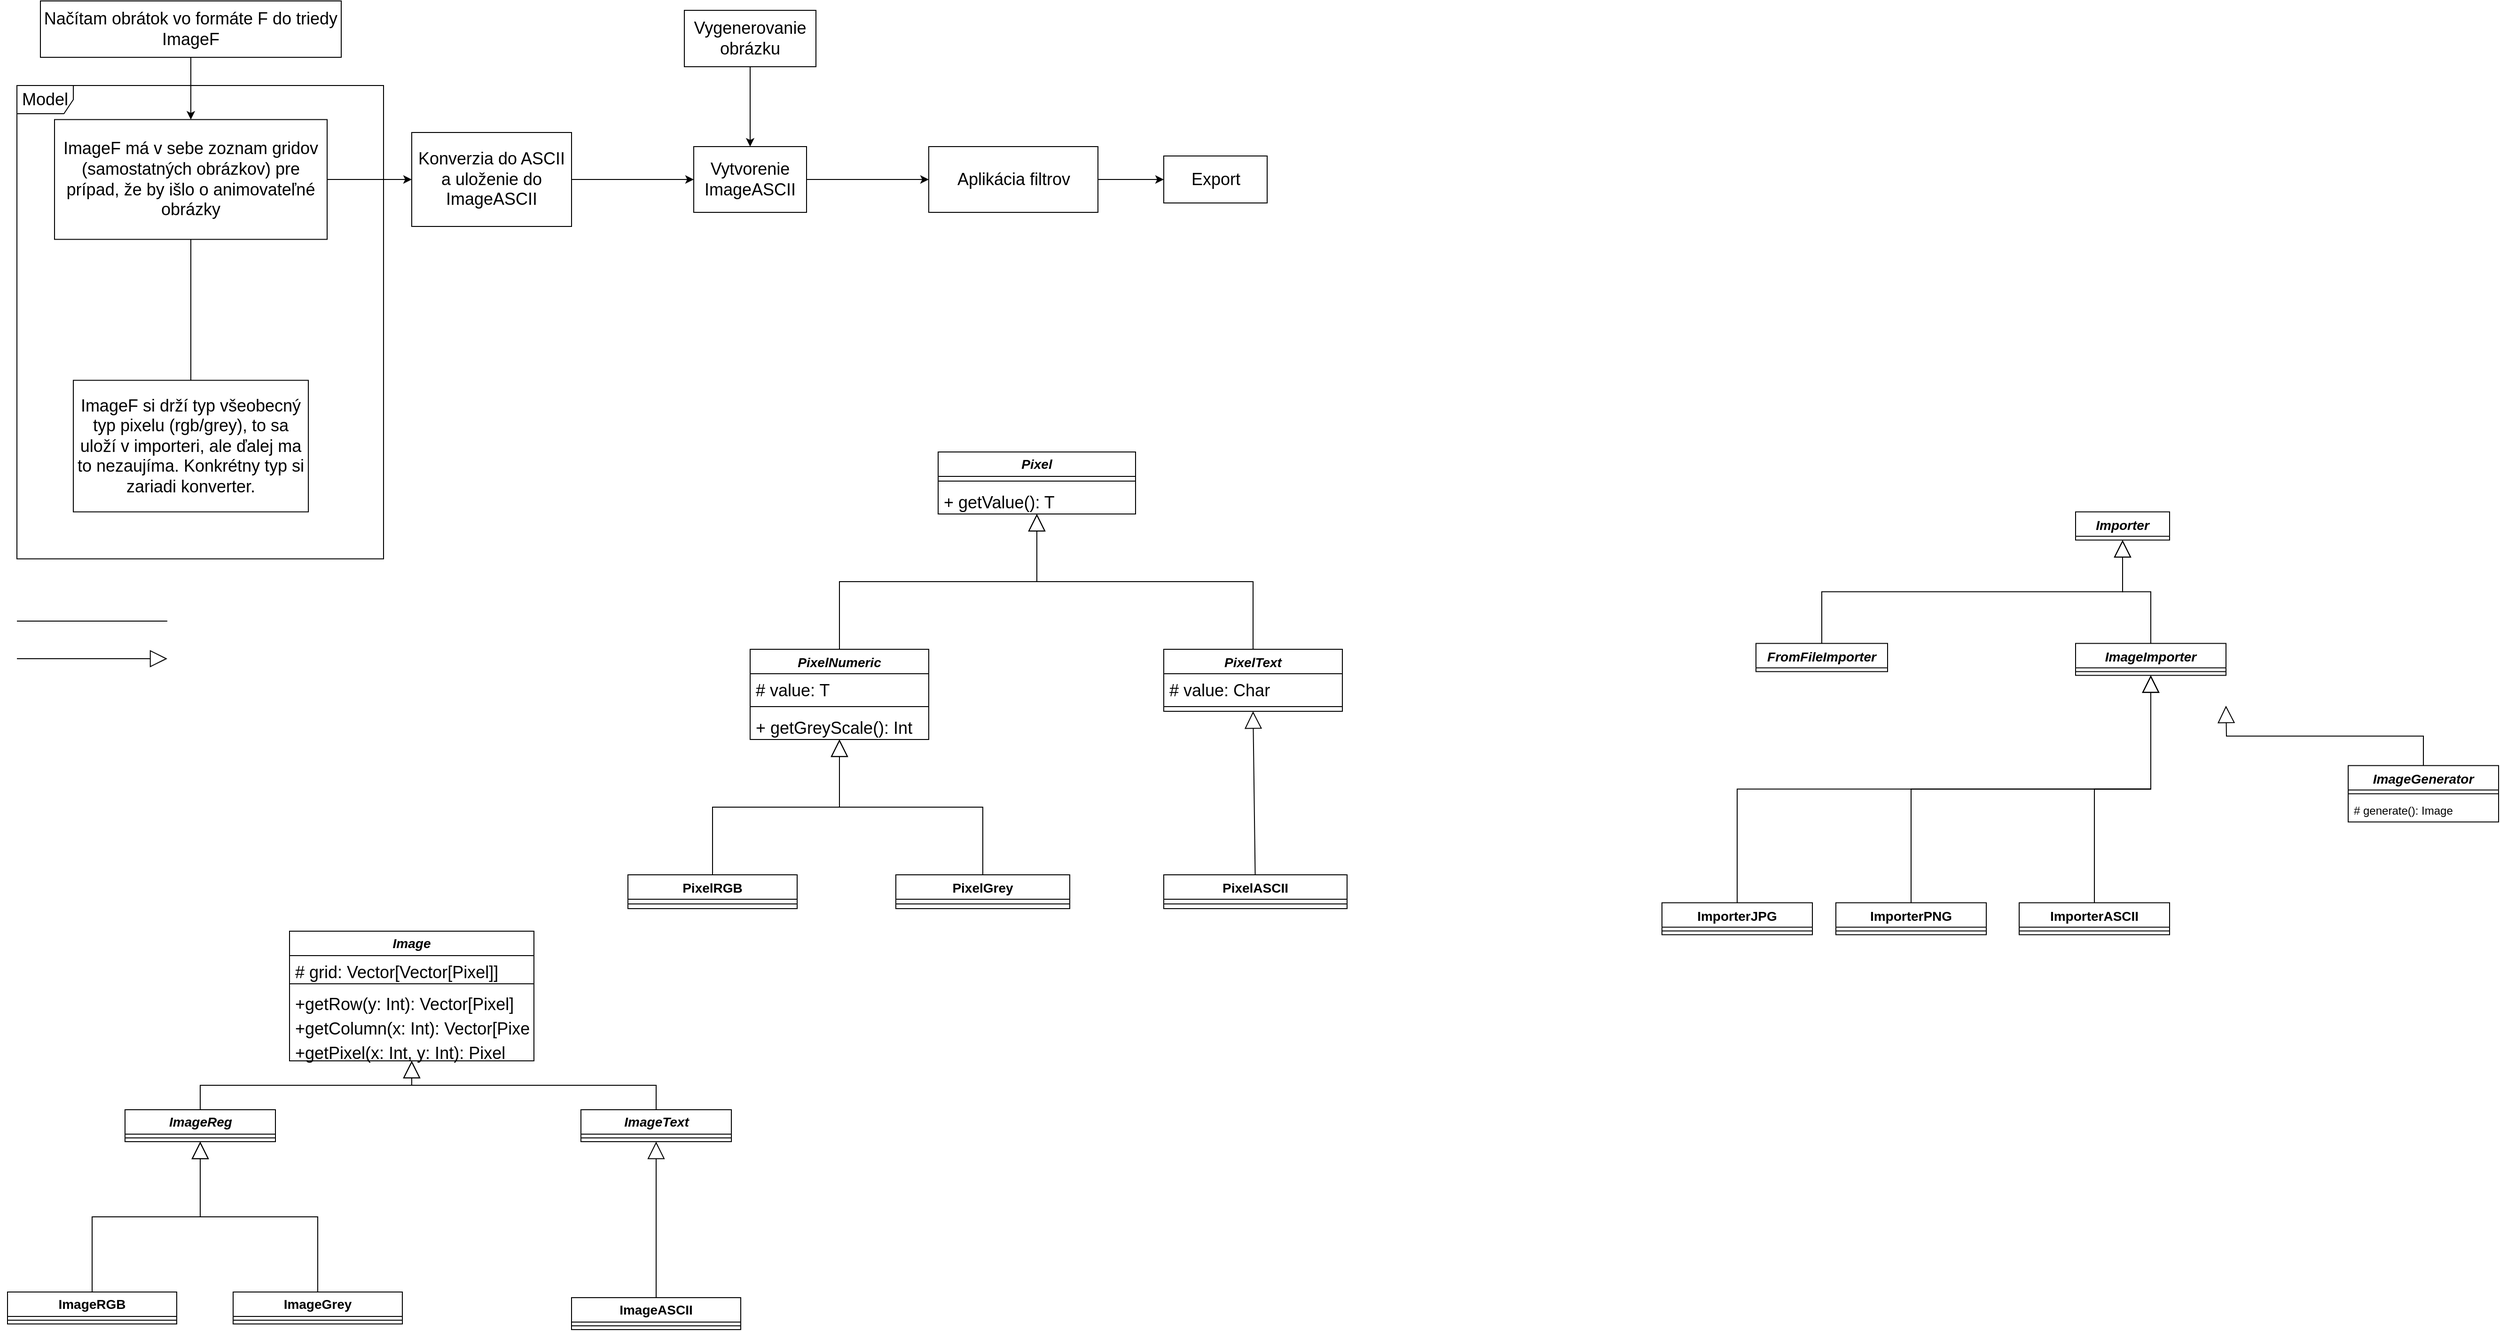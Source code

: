 <mxfile version="20.6.0" type="device"><diagram id="C5RBs43oDa-KdzZeNtuy" name="Page-1"><mxGraphModel dx="4900" dy="944" grid="1" gridSize="10" guides="1" tooltips="1" connect="1" arrows="1" fold="1" page="1" pageScale="1" pageWidth="3300" pageHeight="4681" math="0" shadow="0"><root><mxCell id="WIyWlLk6GJQsqaUBKTNV-0"/><mxCell id="WIyWlLk6GJQsqaUBKTNV-1" parent="WIyWlLk6GJQsqaUBKTNV-0"/><mxCell id="44aYyRxNYtKPqKF8so0v-79" style="edgeStyle=none;rounded=0;orthogonalLoop=1;jettySize=auto;html=1;exitX=0.5;exitY=1;exitDx=0;exitDy=0;strokeColor=default;strokeWidth=1;fontSize=18;endSize=6;" parent="WIyWlLk6GJQsqaUBKTNV-1" source="44aYyRxNYtKPqKF8so0v-68" target="44aYyRxNYtKPqKF8so0v-69" edge="1"><mxGeometry relative="1" as="geometry"/></mxCell><mxCell id="44aYyRxNYtKPqKF8so0v-68" value="Načítam obrátok vo formáte F do triedy ImageF" style="html=1;fontSize=18;whiteSpace=wrap;" parent="WIyWlLk6GJQsqaUBKTNV-1" vertex="1"><mxGeometry x="35" y="20" width="320" height="60" as="geometry"/></mxCell><mxCell id="44aYyRxNYtKPqKF8so0v-78" style="edgeStyle=none;rounded=0;orthogonalLoop=1;jettySize=auto;html=1;exitX=1;exitY=0.5;exitDx=0;exitDy=0;strokeColor=default;strokeWidth=1;fontSize=18;endSize=6;" parent="WIyWlLk6GJQsqaUBKTNV-1" source="44aYyRxNYtKPqKF8so0v-69" target="44aYyRxNYtKPqKF8so0v-77" edge="1"><mxGeometry relative="1" as="geometry"/></mxCell><mxCell id="44aYyRxNYtKPqKF8so0v-69" value="ImageF má v sebe zoznam gridov (samostatných obrázkov) pre prípad, že by išlo o animovateľné obrázky" style="html=1;fontSize=18;whiteSpace=wrap;" parent="WIyWlLk6GJQsqaUBKTNV-1" vertex="1"><mxGeometry x="50" y="146.25" width="290" height="127.5" as="geometry"/></mxCell><mxCell id="44aYyRxNYtKPqKF8so0v-70" value="ImageF si drží typ všeobecný typ pixelu (rgb/grey), to sa uloží v importeri, ale ďalej ma to nezaujíma. Konkrétny typ si zariadi konverter." style="html=1;fontSize=18;whiteSpace=wrap;" parent="WIyWlLk6GJQsqaUBKTNV-1" vertex="1"><mxGeometry x="70" y="423.75" width="250" height="140" as="geometry"/></mxCell><mxCell id="44aYyRxNYtKPqKF8so0v-73" value="" style="endArrow=none;html=1;rounded=0;strokeColor=default;strokeWidth=1;fontSize=18;endSize=6;" parent="WIyWlLk6GJQsqaUBKTNV-1" source="44aYyRxNYtKPqKF8so0v-70" target="44aYyRxNYtKPqKF8so0v-69" edge="1"><mxGeometry relative="1" as="geometry"><mxPoint x="-105" y="403.75" as="sourcePoint"/><mxPoint x="55" y="403.75" as="targetPoint"/></mxGeometry></mxCell><mxCell id="44aYyRxNYtKPqKF8so0v-149" style="edgeStyle=none;rounded=0;orthogonalLoop=1;jettySize=auto;html=1;strokeColor=default;strokeWidth=1;fontSize=18;endSize=6;" parent="WIyWlLk6GJQsqaUBKTNV-1" source="44aYyRxNYtKPqKF8so0v-77" target="44aYyRxNYtKPqKF8so0v-148" edge="1"><mxGeometry relative="1" as="geometry"/></mxCell><mxCell id="44aYyRxNYtKPqKF8so0v-77" value="Konverzia do ASCII a uloženie do ImageASCII" style="html=1;fontSize=18;whiteSpace=wrap;" parent="WIyWlLk6GJQsqaUBKTNV-1" vertex="1"><mxGeometry x="430" y="160" width="170" height="100" as="geometry"/></mxCell><mxCell id="44aYyRxNYtKPqKF8so0v-83" style="edgeStyle=none;rounded=0;orthogonalLoop=1;jettySize=auto;html=1;strokeColor=default;strokeWidth=1;fontSize=18;endSize=6;" parent="WIyWlLk6GJQsqaUBKTNV-1" source="44aYyRxNYtKPqKF8so0v-80" target="44aYyRxNYtKPqKF8so0v-82" edge="1"><mxGeometry relative="1" as="geometry"/></mxCell><mxCell id="44aYyRxNYtKPqKF8so0v-80" value="Aplikácia filtrov" style="html=1;fontSize=18;" parent="WIyWlLk6GJQsqaUBKTNV-1" vertex="1"><mxGeometry x="980" y="175" width="180" height="70" as="geometry"/></mxCell><mxCell id="44aYyRxNYtKPqKF8so0v-82" value="Export" style="html=1;fontSize=18;" parent="WIyWlLk6GJQsqaUBKTNV-1" vertex="1"><mxGeometry x="1230" y="185" width="110" height="50" as="geometry"/></mxCell><mxCell id="44aYyRxNYtKPqKF8so0v-84" value="Model" style="shape=umlFrame;whiteSpace=wrap;html=1;fontSize=18;direction=east;" parent="WIyWlLk6GJQsqaUBKTNV-1" vertex="1"><mxGeometry x="10" y="110" width="390" height="503.75" as="geometry"/></mxCell><mxCell id="44aYyRxNYtKPqKF8so0v-94" value="Pixel" style="swimlane;fontStyle=3;align=center;verticalAlign=middle;childLayout=stackLayout;horizontal=1;startSize=26;horizontalStack=0;resizeParent=1;resizeParentMax=0;resizeLast=0;collapsible=1;marginBottom=0;fontSize=14;labelBorderColor=none;whiteSpace=wrap;flipH=0;flipV=0;" parent="WIyWlLk6GJQsqaUBKTNV-1" vertex="1"><mxGeometry x="990" y="500" width="210" height="66" as="geometry"><mxRectangle x="260" y="1240" width="80" height="40" as="alternateBounds"/></mxGeometry></mxCell><mxCell id="44aYyRxNYtKPqKF8so0v-96" value="" style="line;strokeWidth=1;fillColor=none;align=left;verticalAlign=middle;spacingTop=-1;spacingLeft=3;spacingRight=3;rotatable=0;labelPosition=right;points=[];portConstraint=eastwest;strokeColor=inherit;fontSize=18;" parent="44aYyRxNYtKPqKF8so0v-94" vertex="1"><mxGeometry y="26" width="210" height="10" as="geometry"/></mxCell><mxCell id="44aYyRxNYtKPqKF8so0v-97" value="+ getValue(): T" style="text;strokeColor=none;fillColor=none;align=left;verticalAlign=top;spacingLeft=4;spacingRight=4;overflow=hidden;rotatable=0;points=[[0,0.5],[1,0.5]];portConstraint=eastwest;fontSize=18;" parent="44aYyRxNYtKPqKF8so0v-94" vertex="1"><mxGeometry y="36" width="210" height="30" as="geometry"/></mxCell><mxCell id="44aYyRxNYtKPqKF8so0v-98" value="PixelGrey" style="swimlane;fontStyle=1;align=center;verticalAlign=middle;childLayout=stackLayout;horizontal=1;startSize=26;horizontalStack=0;resizeParent=1;resizeParentMax=0;resizeLast=0;collapsible=1;marginBottom=0;fontSize=14;flipH=1;flipV=0;" parent="WIyWlLk6GJQsqaUBKTNV-1" vertex="1"><mxGeometry x="945" y="950" width="185" height="36" as="geometry"><mxRectangle x="205" y="1580" width="120" height="40" as="alternateBounds"/></mxGeometry></mxCell><mxCell id="44aYyRxNYtKPqKF8so0v-100" value="" style="line;strokeWidth=1;fillColor=none;align=left;verticalAlign=middle;spacingTop=-1;spacingLeft=3;spacingRight=3;rotatable=0;labelPosition=right;points=[];portConstraint=eastwest;strokeColor=inherit;fontSize=18;" parent="44aYyRxNYtKPqKF8so0v-98" vertex="1"><mxGeometry y="26" width="185" height="10" as="geometry"/></mxCell><mxCell id="44aYyRxNYtKPqKF8so0v-102" value="PixelRGB" style="swimlane;fontStyle=1;align=center;verticalAlign=middle;childLayout=stackLayout;horizontal=1;startSize=26;horizontalStack=0;resizeParent=1;resizeParentMax=0;resizeLast=0;collapsible=1;marginBottom=0;fontSize=14;flipH=0;flipV=0;" parent="WIyWlLk6GJQsqaUBKTNV-1" vertex="1"><mxGeometry x="660" y="950" width="180" height="36" as="geometry"><mxRectangle y="1580" width="120" height="40" as="alternateBounds"/></mxGeometry></mxCell><mxCell id="44aYyRxNYtKPqKF8so0v-104" value="" style="line;strokeWidth=1;fillColor=none;align=left;verticalAlign=middle;spacingTop=-1;spacingLeft=3;spacingRight=3;rotatable=0;labelPosition=right;points=[];portConstraint=eastwest;strokeColor=inherit;fontSize=18;" parent="44aYyRxNYtKPqKF8so0v-102" vertex="1"><mxGeometry y="26" width="180" height="10" as="geometry"/></mxCell><mxCell id="44aYyRxNYtKPqKF8so0v-106" value="PixelASCII" style="swimlane;fontStyle=1;align=center;verticalAlign=middle;childLayout=stackLayout;horizontal=1;startSize=26;horizontalStack=0;resizeParent=1;resizeParentMax=0;resizeLast=0;collapsible=1;marginBottom=0;fontSize=14;flipH=0;flipV=0;" parent="WIyWlLk6GJQsqaUBKTNV-1" vertex="1"><mxGeometry x="1230" y="950" width="195" height="36" as="geometry"><mxRectangle x="345" y="1590" width="130" height="40" as="alternateBounds"/></mxGeometry></mxCell><mxCell id="44aYyRxNYtKPqKF8so0v-108" value="" style="line;strokeWidth=1;fillColor=none;align=left;verticalAlign=middle;spacingTop=-1;spacingLeft=3;spacingRight=3;rotatable=0;labelPosition=right;points=[];portConstraint=eastwest;strokeColor=inherit;fontSize=18;" parent="44aYyRxNYtKPqKF8so0v-106" vertex="1"><mxGeometry y="26" width="195" height="10" as="geometry"/></mxCell><mxCell id="44aYyRxNYtKPqKF8so0v-110" value="PixelNumeric" style="swimlane;fontStyle=3;align=center;verticalAlign=middle;childLayout=stackLayout;horizontal=1;startSize=26;horizontalStack=0;resizeParent=1;resizeParentMax=0;resizeLast=0;collapsible=1;marginBottom=0;fontSize=14;flipH=0;flipV=0;" parent="WIyWlLk6GJQsqaUBKTNV-1" vertex="1"><mxGeometry x="790" y="710" width="190" height="96" as="geometry"><mxRectangle x="90" y="1440" width="140" height="40" as="alternateBounds"/></mxGeometry></mxCell><mxCell id="44aYyRxNYtKPqKF8so0v-111" value="# value: T" style="text;strokeColor=none;fillColor=none;align=left;verticalAlign=top;spacingLeft=4;spacingRight=4;overflow=hidden;rotatable=0;points=[[0,0.5],[1,0.5]];portConstraint=eastwest;fontSize=18;" parent="44aYyRxNYtKPqKF8so0v-110" vertex="1"><mxGeometry y="26" width="190" height="30" as="geometry"/></mxCell><mxCell id="44aYyRxNYtKPqKF8so0v-112" value="" style="line;strokeWidth=1;fillColor=none;align=left;verticalAlign=middle;spacingTop=-1;spacingLeft=3;spacingRight=3;rotatable=0;labelPosition=right;points=[];portConstraint=eastwest;strokeColor=inherit;fontSize=18;" parent="44aYyRxNYtKPqKF8so0v-110" vertex="1"><mxGeometry y="56" width="190" height="10" as="geometry"/></mxCell><mxCell id="44aYyRxNYtKPqKF8so0v-113" value="+ getGreyScale(): Int" style="text;strokeColor=none;fillColor=none;align=left;verticalAlign=top;spacingLeft=4;spacingRight=4;overflow=hidden;rotatable=0;points=[[0,0.5],[1,0.5]];portConstraint=eastwest;fontSize=18;" parent="44aYyRxNYtKPqKF8so0v-110" vertex="1"><mxGeometry y="66" width="190" height="30" as="geometry"/></mxCell><mxCell id="44aYyRxNYtKPqKF8so0v-114" value="" style="endArrow=block;endSize=16;endFill=0;html=1;rounded=0;strokeColor=default;strokeWidth=1;fontSize=14;entryX=0.5;entryY=1;entryDx=0;entryDy=0;exitX=0.5;exitY=0;exitDx=0;exitDy=0;edgeStyle=orthogonalEdgeStyle;verticalAlign=middle;horizontal=1;fontStyle=0" parent="WIyWlLk6GJQsqaUBKTNV-1" source="44aYyRxNYtKPqKF8so0v-110" target="44aYyRxNYtKPqKF8so0v-94" edge="1"><mxGeometry width="160" relative="1" as="geometry"><mxPoint x="1425" y="750" as="sourcePoint"/><mxPoint x="1585" y="750" as="targetPoint"/></mxGeometry></mxCell><mxCell id="44aYyRxNYtKPqKF8so0v-115" value="" style="endArrow=block;endSize=16;endFill=0;html=1;rounded=0;strokeColor=default;strokeWidth=1;fontSize=14;exitX=0.5;exitY=0;exitDx=0;exitDy=0;entryX=0.5;entryY=1;entryDx=0;entryDy=0;edgeStyle=orthogonalEdgeStyle;verticalAlign=middle;horizontal=1;fontStyle=0" parent="WIyWlLk6GJQsqaUBKTNV-1" source="44aYyRxNYtKPqKF8so0v-102" target="44aYyRxNYtKPqKF8so0v-110" edge="1"><mxGeometry width="160" relative="1" as="geometry"><mxPoint x="1375.474" y="739.25" as="sourcePoint"/><mxPoint x="1454.526" y="814" as="targetPoint"/></mxGeometry></mxCell><mxCell id="44aYyRxNYtKPqKF8so0v-116" value="" style="endArrow=block;endSize=16;endFill=0;html=1;rounded=0;strokeColor=default;strokeWidth=1;fontSize=14;exitX=0.5;exitY=0;exitDx=0;exitDy=0;entryX=0.5;entryY=1;entryDx=0;entryDy=0;edgeStyle=orthogonalEdgeStyle;verticalAlign=middle;horizontal=1;fontStyle=0" parent="WIyWlLk6GJQsqaUBKTNV-1" source="44aYyRxNYtKPqKF8so0v-98" target="44aYyRxNYtKPqKF8so0v-110" edge="1"><mxGeometry width="160" relative="1" as="geometry"><mxPoint x="1385.474" y="729.25" as="sourcePoint"/><mxPoint x="1290" y="660" as="targetPoint"/></mxGeometry></mxCell><mxCell id="44aYyRxNYtKPqKF8so0v-117" value="" style="endArrow=block;endSize=16;endFill=0;html=1;rounded=0;strokeColor=default;strokeWidth=1;fontSize=14;entryX=0.5;entryY=1;entryDx=0;entryDy=0;verticalAlign=middle;horizontal=1;fontStyle=0" parent="WIyWlLk6GJQsqaUBKTNV-1" source="44aYyRxNYtKPqKF8so0v-106" target="44aYyRxNYtKPqKF8so0v-118" edge="1"><mxGeometry width="160" relative="1" as="geometry"><mxPoint x="1320.474" y="760.679" as="sourcePoint"/><mxPoint x="1399.526" y="835.429" as="targetPoint"/></mxGeometry></mxCell><mxCell id="44aYyRxNYtKPqKF8so0v-118" value="PixelText" style="swimlane;fontStyle=3;align=center;verticalAlign=middle;childLayout=stackLayout;horizontal=1;startSize=26;horizontalStack=0;resizeParent=1;resizeParentMax=0;resizeLast=0;collapsible=1;marginBottom=0;labelBorderColor=none;fontSize=14;html=0;flipH=0;flipV=0;" parent="WIyWlLk6GJQsqaUBKTNV-1" vertex="1"><mxGeometry x="1230" y="710" width="190" height="66" as="geometry"><mxRectangle x="340" y="1440" width="140" height="40" as="alternateBounds"/></mxGeometry></mxCell><mxCell id="44aYyRxNYtKPqKF8so0v-119" value="# value: Char" style="text;strokeColor=none;fillColor=none;align=left;verticalAlign=top;spacingLeft=4;spacingRight=4;overflow=hidden;rotatable=0;points=[[0,0.5],[1,0.5]];portConstraint=eastwest;labelBorderColor=none;fontSize=18;html=0;" parent="44aYyRxNYtKPqKF8so0v-118" vertex="1"><mxGeometry y="26" width="190" height="30" as="geometry"/></mxCell><mxCell id="44aYyRxNYtKPqKF8so0v-120" value="" style="line;strokeWidth=1;fillColor=none;align=left;verticalAlign=middle;spacingTop=-1;spacingLeft=3;spacingRight=3;rotatable=0;labelPosition=right;points=[];portConstraint=eastwest;strokeColor=inherit;labelBorderColor=none;fontSize=18;html=0;" parent="44aYyRxNYtKPqKF8so0v-118" vertex="1"><mxGeometry y="56" width="190" height="10" as="geometry"/></mxCell><mxCell id="44aYyRxNYtKPqKF8so0v-122" value="" style="endArrow=block;endSize=16;endFill=0;html=1;rounded=0;strokeColor=default;strokeWidth=1;fontSize=14;exitX=0.5;exitY=0;exitDx=0;exitDy=0;edgeStyle=orthogonalEdgeStyle;verticalAlign=middle;horizontal=1;fontStyle=0;entryX=0.5;entryY=1;entryDx=0;entryDy=0;" parent="WIyWlLk6GJQsqaUBKTNV-1" source="44aYyRxNYtKPqKF8so0v-118" target="44aYyRxNYtKPqKF8so0v-94" edge="1"><mxGeometry width="160" relative="1" as="geometry"><mxPoint x="1440.474" y="709.25" as="sourcePoint"/><mxPoint x="1485" y="840" as="targetPoint"/></mxGeometry></mxCell><mxCell id="44aYyRxNYtKPqKF8so0v-150" style="edgeStyle=none;rounded=0;orthogonalLoop=1;jettySize=auto;html=1;strokeColor=default;strokeWidth=1;fontSize=18;endSize=6;" parent="WIyWlLk6GJQsqaUBKTNV-1" source="44aYyRxNYtKPqKF8so0v-148" target="44aYyRxNYtKPqKF8so0v-80" edge="1"><mxGeometry relative="1" as="geometry"/></mxCell><mxCell id="44aYyRxNYtKPqKF8so0v-148" value="Vytvorenie ImageASCII" style="labelBorderColor=none;fontSize=18;html=1;whiteSpace=wrap;" parent="WIyWlLk6GJQsqaUBKTNV-1" vertex="1"><mxGeometry x="730" y="175" width="120" height="70" as="geometry"/></mxCell><mxCell id="44aYyRxNYtKPqKF8so0v-154" style="edgeStyle=none;rounded=0;orthogonalLoop=1;jettySize=auto;html=1;entryX=0.5;entryY=0;entryDx=0;entryDy=0;strokeColor=default;strokeWidth=1;fontSize=18;endSize=6;" parent="WIyWlLk6GJQsqaUBKTNV-1" source="44aYyRxNYtKPqKF8so0v-151" target="44aYyRxNYtKPqKF8so0v-148" edge="1"><mxGeometry relative="1" as="geometry"/></mxCell><mxCell id="44aYyRxNYtKPqKF8so0v-151" value="Vygenerovanie obrázku" style="html=1;labelBorderColor=none;fontSize=18;whiteSpace=wrap;" parent="WIyWlLk6GJQsqaUBKTNV-1" vertex="1"><mxGeometry x="720" y="30" width="140" height="60" as="geometry"/></mxCell><mxCell id="44aYyRxNYtKPqKF8so0v-178" value="" style="endArrow=none;html=1;edgeStyle=orthogonalEdgeStyle;rounded=0;strokeColor=default;strokeWidth=1;fontSize=18;endSize=6;" parent="WIyWlLk6GJQsqaUBKTNV-1" edge="1"><mxGeometry relative="1" as="geometry"><mxPoint x="10" y="680" as="sourcePoint"/><mxPoint x="170" y="680" as="targetPoint"/></mxGeometry></mxCell><mxCell id="44aYyRxNYtKPqKF8so0v-181" value="" style="endArrow=block;endSize=16;endFill=0;html=1;rounded=0;strokeColor=default;strokeWidth=1;fontSize=14;verticalAlign=middle;horizontal=1;fontStyle=0" parent="WIyWlLk6GJQsqaUBKTNV-1" edge="1"><mxGeometry width="160" relative="1" as="geometry"><mxPoint x="10" y="720" as="sourcePoint"/><mxPoint x="170" y="720" as="targetPoint"/></mxGeometry></mxCell><mxCell id="ePUg2OEzs3N4X3tRQJx3-0" value="Importer" style="swimlane;fontStyle=3;align=center;verticalAlign=middle;childLayout=stackLayout;horizontal=1;startSize=26;horizontalStack=0;resizeParent=1;resizeParentMax=0;resizeLast=0;collapsible=1;marginBottom=0;fontSize=14;" parent="WIyWlLk6GJQsqaUBKTNV-1" vertex="1" collapsed="1"><mxGeometry x="2200" y="563.75" width="100" height="30" as="geometry"><mxRectangle x="2200" y="563.75" width="160" height="60" as="alternateBounds"/></mxGeometry></mxCell><mxCell id="ePUg2OEzs3N4X3tRQJx3-2" value="" style="line;strokeWidth=1;fillColor=none;align=left;verticalAlign=middle;spacingTop=-1;spacingLeft=3;spacingRight=3;rotatable=0;labelPosition=right;points=[];portConstraint=eastwest;strokeColor=inherit;" parent="ePUg2OEzs3N4X3tRQJx3-0" vertex="1"><mxGeometry y="26" width="160" height="8" as="geometry"/></mxCell><mxCell id="ePUg2OEzs3N4X3tRQJx3-3" value="+ import(): T" style="text;strokeColor=none;fillColor=none;align=left;verticalAlign=top;spacingLeft=4;spacingRight=4;overflow=hidden;rotatable=0;points=[[0,0.5],[1,0.5]];portConstraint=eastwest;" parent="ePUg2OEzs3N4X3tRQJx3-0" vertex="1"><mxGeometry y="34" width="160" height="26" as="geometry"/></mxCell><mxCell id="ePUg2OEzs3N4X3tRQJx3-4" value="ImporterJPG" style="swimlane;fontStyle=1;align=center;verticalAlign=middle;childLayout=stackLayout;horizontal=1;startSize=26;horizontalStack=0;resizeParent=1;resizeParentMax=0;resizeLast=0;collapsible=1;marginBottom=0;fontSize=14;" parent="WIyWlLk6GJQsqaUBKTNV-1" vertex="1"><mxGeometry x="1760" y="979.75" width="160" height="34" as="geometry"><mxRectangle x="-110" y="1470" width="100" height="30" as="alternateBounds"/></mxGeometry></mxCell><mxCell id="ePUg2OEzs3N4X3tRQJx3-6" value="" style="line;strokeWidth=1;fillColor=none;align=left;verticalAlign=middle;spacingTop=-1;spacingLeft=3;spacingRight=3;rotatable=0;labelPosition=right;points=[];portConstraint=eastwest;strokeColor=inherit;" parent="ePUg2OEzs3N4X3tRQJx3-4" vertex="1"><mxGeometry y="26" width="160" height="8" as="geometry"/></mxCell><mxCell id="ePUg2OEzs3N4X3tRQJx3-8" value="ImporterPNG" style="swimlane;fontStyle=1;align=center;verticalAlign=middle;childLayout=stackLayout;horizontal=1;startSize=26;horizontalStack=0;resizeParent=1;resizeParentMax=0;resizeLast=0;collapsible=1;marginBottom=0;fontSize=14;" parent="WIyWlLk6GJQsqaUBKTNV-1" vertex="1"><mxGeometry x="1945" y="979.75" width="160" height="34" as="geometry"><mxRectangle x="15" y="1470" width="100" height="30" as="alternateBounds"/></mxGeometry></mxCell><mxCell id="ePUg2OEzs3N4X3tRQJx3-10" value="" style="line;strokeWidth=1;fillColor=none;align=left;verticalAlign=middle;spacingTop=-1;spacingLeft=3;spacingRight=3;rotatable=0;labelPosition=right;points=[];portConstraint=eastwest;strokeColor=inherit;" parent="ePUg2OEzs3N4X3tRQJx3-8" vertex="1"><mxGeometry y="26" width="160" height="8" as="geometry"/></mxCell><mxCell id="ePUg2OEzs3N4X3tRQJx3-12" value="ImporterASCII" style="swimlane;fontStyle=1;align=center;verticalAlign=middle;childLayout=stackLayout;horizontal=1;startSize=26;horizontalStack=0;resizeParent=1;resizeParentMax=0;resizeLast=0;collapsible=1;marginBottom=0;fontSize=14;" parent="WIyWlLk6GJQsqaUBKTNV-1" vertex="1"><mxGeometry x="2140" y="979.75" width="160" height="34" as="geometry"><mxRectangle x="150" y="1470" width="100" height="30" as="alternateBounds"/></mxGeometry></mxCell><mxCell id="ePUg2OEzs3N4X3tRQJx3-14" value="" style="line;strokeWidth=1;fillColor=none;align=left;verticalAlign=middle;spacingTop=-1;spacingLeft=3;spacingRight=3;rotatable=0;labelPosition=right;points=[];portConstraint=eastwest;strokeColor=inherit;" parent="ePUg2OEzs3N4X3tRQJx3-12" vertex="1"><mxGeometry y="26" width="160" height="8" as="geometry"/></mxCell><mxCell id="l7yd4Eq_sSYgcLThjrJ4-0" value="FromFileImporter" style="swimlane;fontStyle=3;align=center;verticalAlign=middle;childLayout=stackLayout;horizontal=1;startSize=26;horizontalStack=0;resizeParent=1;resizeParentMax=0;resizeLast=0;collapsible=1;marginBottom=0;fontSize=14;" vertex="1" collapsed="1" parent="WIyWlLk6GJQsqaUBKTNV-1"><mxGeometry x="1860" y="703.75" width="140" height="30" as="geometry"><mxRectangle x="1860" y="703.75" width="160" height="60" as="alternateBounds"/></mxGeometry></mxCell><mxCell id="l7yd4Eq_sSYgcLThjrJ4-2" value="" style="line;strokeWidth=1;fillColor=none;align=left;verticalAlign=middle;spacingTop=-1;spacingLeft=3;spacingRight=3;rotatable=0;labelPosition=right;points=[];portConstraint=eastwest;strokeColor=inherit;" vertex="1" parent="l7yd4Eq_sSYgcLThjrJ4-0"><mxGeometry y="26" width="160" height="8" as="geometry"/></mxCell><mxCell id="l7yd4Eq_sSYgcLThjrJ4-3" value="+ setPath(path: String):Unit" style="text;strokeColor=none;fillColor=none;align=left;verticalAlign=top;spacingLeft=4;spacingRight=4;overflow=hidden;rotatable=0;points=[[0,0.5],[1,0.5]];portConstraint=eastwest;" vertex="1" parent="l7yd4Eq_sSYgcLThjrJ4-0"><mxGeometry y="34" width="160" height="26" as="geometry"/></mxCell><mxCell id="l7yd4Eq_sSYgcLThjrJ4-7" value="" style="endArrow=block;endSize=16;endFill=0;html=1;rounded=0;strokeColor=default;strokeWidth=1;fontSize=14;exitX=0.5;exitY=0;exitDx=0;exitDy=0;edgeStyle=orthogonalEdgeStyle;verticalAlign=middle;horizontal=1;fontStyle=0;entryX=0.5;entryY=1;entryDx=0;entryDy=0;" edge="1" parent="WIyWlLk6GJQsqaUBKTNV-1" source="ePUg2OEzs3N4X3tRQJx3-8" target="l7yd4Eq_sSYgcLThjrJ4-9"><mxGeometry width="160" relative="1" as="geometry"><mxPoint x="1890" y="703.75" as="sourcePoint"/><mxPoint x="2030" y="900" as="targetPoint"/></mxGeometry></mxCell><mxCell id="l7yd4Eq_sSYgcLThjrJ4-8" value="" style="endArrow=block;endSize=16;endFill=0;html=1;rounded=0;strokeColor=default;strokeWidth=1;fontSize=14;edgeStyle=orthogonalEdgeStyle;exitX=0.5;exitY=0;exitDx=0;exitDy=0;verticalAlign=middle;horizontal=1;fontStyle=0;entryX=0.5;entryY=1;entryDx=0;entryDy=0;" edge="1" parent="WIyWlLk6GJQsqaUBKTNV-1" source="ePUg2OEzs3N4X3tRQJx3-4" target="l7yd4Eq_sSYgcLThjrJ4-9"><mxGeometry width="160" relative="1" as="geometry"><mxPoint x="1870" y="943.75" as="sourcePoint"/><mxPoint x="2270" y="780" as="targetPoint"/></mxGeometry></mxCell><mxCell id="l7yd4Eq_sSYgcLThjrJ4-9" value="ImageImporter" style="swimlane;fontStyle=3;align=center;verticalAlign=middle;childLayout=stackLayout;horizontal=1;startSize=26;horizontalStack=0;resizeParent=1;resizeParentMax=0;resizeLast=0;collapsible=1;marginBottom=0;fontSize=14;" vertex="1" parent="WIyWlLk6GJQsqaUBKTNV-1"><mxGeometry x="2200" y="703.75" width="160" height="34" as="geometry"><mxRectangle x="2200" y="703.75" width="100" height="30" as="alternateBounds"/></mxGeometry></mxCell><mxCell id="l7yd4Eq_sSYgcLThjrJ4-11" value="" style="line;strokeWidth=1;fillColor=none;align=left;verticalAlign=middle;spacingTop=-1;spacingLeft=3;spacingRight=3;rotatable=0;labelPosition=right;points=[];portConstraint=eastwest;strokeColor=inherit;" vertex="1" parent="l7yd4Eq_sSYgcLThjrJ4-9"><mxGeometry y="26" width="160" height="8" as="geometry"/></mxCell><mxCell id="l7yd4Eq_sSYgcLThjrJ4-13" value="" style="endArrow=block;endSize=16;endFill=0;html=1;rounded=0;strokeColor=default;strokeWidth=1;fontSize=14;exitX=0.5;exitY=0;exitDx=0;exitDy=0;entryX=0.5;entryY=1;entryDx=0;entryDy=0;verticalAlign=middle;horizontal=1;fontStyle=0;edgeStyle=orthogonalEdgeStyle;" edge="1" parent="WIyWlLk6GJQsqaUBKTNV-1" source="l7yd4Eq_sSYgcLThjrJ4-9" target="ePUg2OEzs3N4X3tRQJx3-0"><mxGeometry width="160" relative="1" as="geometry"><mxPoint x="1960" y="633.75" as="sourcePoint"/><mxPoint x="2300" y="593.75" as="targetPoint"/></mxGeometry></mxCell><mxCell id="l7yd4Eq_sSYgcLThjrJ4-14" value="ImageGenerator" style="swimlane;fontStyle=3;align=center;verticalAlign=middle;childLayout=stackLayout;horizontal=1;startSize=26;horizontalStack=0;resizeParent=1;resizeParentMax=0;resizeLast=0;collapsible=1;marginBottom=0;fontSize=14;" vertex="1" parent="WIyWlLk6GJQsqaUBKTNV-1"><mxGeometry x="2490" y="833.75" width="160" height="60" as="geometry"><mxRectangle x="350" y="1350" width="100" height="30" as="alternateBounds"/></mxGeometry></mxCell><mxCell id="l7yd4Eq_sSYgcLThjrJ4-16" value="" style="line;strokeWidth=1;fillColor=none;align=left;verticalAlign=middle;spacingTop=-1;spacingLeft=3;spacingRight=3;rotatable=0;labelPosition=right;points=[];portConstraint=eastwest;strokeColor=inherit;" vertex="1" parent="l7yd4Eq_sSYgcLThjrJ4-14"><mxGeometry y="26" width="160" height="8" as="geometry"/></mxCell><mxCell id="l7yd4Eq_sSYgcLThjrJ4-17" value="# generate(): Image" style="text;strokeColor=none;fillColor=none;align=left;verticalAlign=top;spacingLeft=4;spacingRight=4;overflow=hidden;rotatable=0;points=[[0,0.5],[1,0.5]];portConstraint=eastwest;" vertex="1" parent="l7yd4Eq_sSYgcLThjrJ4-14"><mxGeometry y="34" width="160" height="26" as="geometry"/></mxCell><mxCell id="l7yd4Eq_sSYgcLThjrJ4-18" value="" style="endArrow=block;endSize=16;endFill=0;html=1;rounded=0;strokeColor=default;strokeWidth=1;fontSize=14;exitX=0.5;exitY=0;exitDx=0;exitDy=0;edgeStyle=orthogonalEdgeStyle;verticalAlign=middle;horizontal=1;fontStyle=0" edge="1" parent="WIyWlLk6GJQsqaUBKTNV-1" source="l7yd4Eq_sSYgcLThjrJ4-14"><mxGeometry width="160" relative="1" as="geometry"><mxPoint x="1970" y="643.75" as="sourcePoint"/><mxPoint x="2360" y="770" as="targetPoint"/></mxGeometry></mxCell><mxCell id="l7yd4Eq_sSYgcLThjrJ4-19" value="" style="endArrow=block;endSize=16;endFill=0;html=1;rounded=0;strokeColor=default;strokeWidth=1;fontSize=14;exitX=0.5;exitY=0;exitDx=0;exitDy=0;edgeStyle=orthogonalEdgeStyle;verticalAlign=middle;horizontal=1;fontStyle=0;entryX=0.5;entryY=1;entryDx=0;entryDy=0;" edge="1" parent="WIyWlLk6GJQsqaUBKTNV-1" source="ePUg2OEzs3N4X3tRQJx3-12" target="l7yd4Eq_sSYgcLThjrJ4-9"><mxGeometry width="160" relative="1" as="geometry"><mxPoint x="1930" y="743.75" as="sourcePoint"/><mxPoint x="2050" y="910" as="targetPoint"/></mxGeometry></mxCell><mxCell id="44aYyRxNYtKPqKF8so0v-85" value="Image" style="swimlane;fontStyle=3;align=center;verticalAlign=middle;childLayout=stackLayout;horizontal=1;startSize=26;horizontalStack=0;resizeParent=1;resizeParentMax=0;resizeLast=0;collapsible=1;marginBottom=0;fontSize=14;whiteSpace=wrap;movable=1;resizable=1;rotatable=1;deletable=1;editable=1;connectable=1;" parent="WIyWlLk6GJQsqaUBKTNV-1" vertex="1"><mxGeometry x="300" y="1010" width="260" height="138" as="geometry"><mxRectangle x="340" y="1120" width="90" height="40" as="alternateBounds"/></mxGeometry></mxCell><mxCell id="44aYyRxNYtKPqKF8so0v-86" value="# grid: Vector[Vector[Pixel]]" style="text;strokeColor=none;fillColor=none;align=left;verticalAlign=top;spacingLeft=4;spacingRight=4;overflow=hidden;rotatable=0;points=[[0,0.5],[1,0.5]];portConstraint=eastwest;fontSize=18;" parent="44aYyRxNYtKPqKF8so0v-85" vertex="1"><mxGeometry y="26" width="260" height="26" as="geometry"/></mxCell><mxCell id="44aYyRxNYtKPqKF8so0v-87" value="" style="line;strokeWidth=1;fillColor=none;align=left;verticalAlign=middle;spacingTop=-1;spacingLeft=3;spacingRight=3;rotatable=0;labelPosition=right;points=[];portConstraint=eastwest;strokeColor=inherit;fontSize=18;" parent="44aYyRxNYtKPqKF8so0v-85" vertex="1"><mxGeometry y="52" width="260" height="8" as="geometry"/></mxCell><mxCell id="44aYyRxNYtKPqKF8so0v-88" value="+getRow(y: Int): Vector[Pixel]&#10;" style="text;strokeColor=none;fillColor=none;align=left;verticalAlign=top;spacingLeft=4;spacingRight=4;overflow=hidden;rotatable=0;points=[[0,0.5],[1,0.5]];portConstraint=eastwest;fontSize=18;" parent="44aYyRxNYtKPqKF8so0v-85" vertex="1"><mxGeometry y="60" width="260" height="26" as="geometry"/></mxCell><mxCell id="l7yd4Eq_sSYgcLThjrJ4-24" value="+getColumn(x: Int): Vector[Pixel]&#10;" style="text;strokeColor=none;fillColor=none;align=left;verticalAlign=top;spacingLeft=4;spacingRight=4;overflow=hidden;rotatable=0;points=[[0,0.5],[1,0.5]];portConstraint=eastwest;fontSize=18;" vertex="1" parent="44aYyRxNYtKPqKF8so0v-85"><mxGeometry y="86" width="260" height="26" as="geometry"/></mxCell><mxCell id="l7yd4Eq_sSYgcLThjrJ4-26" value="+getPixel(x: Int, y: Int): Pixel&#10;" style="text;strokeColor=none;fillColor=none;align=left;verticalAlign=top;spacingLeft=4;spacingRight=4;overflow=hidden;rotatable=0;points=[[0,0.5],[1,0.5]];portConstraint=eastwest;fontSize=18;" vertex="1" parent="44aYyRxNYtKPqKF8so0v-85"><mxGeometry y="112" width="260" height="26" as="geometry"/></mxCell><mxCell id="44aYyRxNYtKPqKF8so0v-127" value="ImageASCII" style="swimlane;fontStyle=1;align=center;verticalAlign=middle;childLayout=stackLayout;horizontal=1;startSize=26;horizontalStack=0;resizeParent=1;resizeParentMax=0;resizeLast=0;collapsible=1;marginBottom=0;fontSize=14;whiteSpace=wrap;movable=1;resizable=1;rotatable=1;deletable=1;editable=1;connectable=1;" parent="WIyWlLk6GJQsqaUBKTNV-1" vertex="1"><mxGeometry x="600" y="1400" width="180" height="34" as="geometry"><mxRectangle x="470" y="1334.75" width="140" height="40" as="alternateBounds"/></mxGeometry></mxCell><mxCell id="44aYyRxNYtKPqKF8so0v-129" value="" style="line;strokeWidth=1;fillColor=none;align=left;verticalAlign=middle;spacingTop=-1;spacingLeft=3;spacingRight=3;rotatable=0;labelPosition=right;points=[];portConstraint=eastwest;strokeColor=inherit;fontSize=18;" parent="44aYyRxNYtKPqKF8so0v-127" vertex="1"><mxGeometry y="26" width="180" height="8" as="geometry"/></mxCell><mxCell id="44aYyRxNYtKPqKF8so0v-131" value="ImageGrey" style="swimlane;fontStyle=1;align=center;verticalAlign=middle;childLayout=stackLayout;horizontal=1;startSize=26;horizontalStack=0;resizeParent=1;resizeParentMax=0;resizeLast=0;collapsible=1;marginBottom=0;fontSize=14;whiteSpace=wrap;movable=1;resizable=1;rotatable=1;deletable=1;editable=1;connectable=1;" parent="WIyWlLk6GJQsqaUBKTNV-1" vertex="1"><mxGeometry x="240" y="1394" width="180" height="34" as="geometry"><mxRectangle x="260" y="1334.75" width="90" height="40" as="alternateBounds"/></mxGeometry></mxCell><mxCell id="44aYyRxNYtKPqKF8so0v-133" value="" style="line;strokeWidth=1;fillColor=none;align=left;verticalAlign=middle;spacingTop=-1;spacingLeft=3;spacingRight=3;rotatable=0;labelPosition=right;points=[];portConstraint=eastwest;strokeColor=inherit;fontSize=18;" parent="44aYyRxNYtKPqKF8so0v-131" vertex="1"><mxGeometry y="26" width="180" height="8" as="geometry"/></mxCell><mxCell id="44aYyRxNYtKPqKF8so0v-139" value="ImageRGB" style="swimlane;fontStyle=1;align=center;verticalAlign=middle;childLayout=stackLayout;horizontal=1;startSize=26;horizontalStack=0;resizeParent=1;resizeParentMax=0;resizeLast=0;collapsible=1;marginBottom=0;fontSize=14;whiteSpace=wrap;movable=1;resizable=1;rotatable=1;deletable=1;editable=1;connectable=1;" parent="WIyWlLk6GJQsqaUBKTNV-1" vertex="1"><mxGeometry y="1394" width="180" height="34" as="geometry"><mxRectangle x="100" y="1334.75" width="110" height="40" as="alternateBounds"/></mxGeometry></mxCell><mxCell id="44aYyRxNYtKPqKF8so0v-141" value="" style="line;strokeWidth=1;fillColor=none;align=left;verticalAlign=middle;spacingTop=-1;spacingLeft=3;spacingRight=3;rotatable=0;labelPosition=right;points=[];portConstraint=eastwest;strokeColor=inherit;fontSize=18;" parent="44aYyRxNYtKPqKF8so0v-139" vertex="1"><mxGeometry y="26" width="180" height="8" as="geometry"/></mxCell><mxCell id="44aYyRxNYtKPqKF8so0v-159" value="" style="endArrow=block;endSize=16;endFill=0;html=1;rounded=0;strokeColor=default;strokeWidth=1;fontSize=14;exitX=0.5;exitY=0;exitDx=0;exitDy=0;entryX=0.5;entryY=1;entryDx=0;entryDy=0;edgeStyle=orthogonalEdgeStyle;verticalAlign=middle;horizontal=1;fontStyle=0;movable=1;resizable=1;rotatable=1;deletable=1;editable=1;connectable=1;" parent="WIyWlLk6GJQsqaUBKTNV-1" source="44aYyRxNYtKPqKF8so0v-131" target="44aYyRxNYtKPqKF8so0v-166" edge="1"><mxGeometry width="160" relative="1" as="geometry"><mxPoint x="389.998" y="1290.75" as="sourcePoint"/><mxPoint x="260" y="1234.75" as="targetPoint"/></mxGeometry></mxCell><mxCell id="44aYyRxNYtKPqKF8so0v-160" value="" style="endArrow=block;endSize=16;endFill=0;html=1;rounded=0;strokeColor=default;strokeWidth=1;fontSize=14;entryX=0.5;entryY=1;entryDx=0;entryDy=0;edgeStyle=orthogonalEdgeStyle;exitX=0.5;exitY=0;exitDx=0;exitDy=0;verticalAlign=middle;horizontal=1;fontStyle=0;movable=1;resizable=1;rotatable=1;deletable=1;editable=1;connectable=1;" parent="WIyWlLk6GJQsqaUBKTNV-1" source="44aYyRxNYtKPqKF8so0v-139" target="44aYyRxNYtKPqKF8so0v-166" edge="1"><mxGeometry width="160" relative="1" as="geometry"><mxPoint x="150" y="1264.75" as="sourcePoint"/><mxPoint x="660" y="1154.75" as="targetPoint"/></mxGeometry></mxCell><mxCell id="44aYyRxNYtKPqKF8so0v-166" value="ImageReg" style="swimlane;fontStyle=3;align=center;verticalAlign=middle;childLayout=stackLayout;horizontal=1;startSize=26;horizontalStack=0;resizeParent=1;resizeParentMax=0;resizeLast=0;collapsible=1;marginBottom=0;labelBorderColor=none;fontSize=14;html=1;movable=1;resizable=1;rotatable=1;deletable=1;editable=1;connectable=1;" parent="WIyWlLk6GJQsqaUBKTNV-1" vertex="1"><mxGeometry x="125" y="1200" width="160" height="34" as="geometry"><mxRectangle x="170" y="1234.75" width="140" height="40" as="alternateBounds"/></mxGeometry></mxCell><mxCell id="44aYyRxNYtKPqKF8so0v-168" value="" style="line;strokeWidth=1;fillColor=none;align=left;verticalAlign=middle;spacingTop=-1;spacingLeft=3;spacingRight=3;rotatable=0;labelPosition=right;points=[];portConstraint=eastwest;strokeColor=inherit;labelBorderColor=none;fontSize=18;html=1;" parent="44aYyRxNYtKPqKF8so0v-166" vertex="1"><mxGeometry y="26" width="160" height="8" as="geometry"/></mxCell><mxCell id="44aYyRxNYtKPqKF8so0v-170" value="" style="endArrow=block;endSize=16;endFill=0;html=1;rounded=0;strokeColor=default;strokeWidth=1;fontSize=14;entryX=0.5;entryY=1;entryDx=0;entryDy=0;exitX=0.5;exitY=0;exitDx=0;exitDy=0;edgeStyle=orthogonalEdgeStyle;verticalAlign=middle;horizontal=1;fontStyle=0;movable=1;resizable=1;rotatable=1;deletable=1;editable=1;connectable=1;" parent="WIyWlLk6GJQsqaUBKTNV-1" source="44aYyRxNYtKPqKF8so0v-166" target="44aYyRxNYtKPqKF8so0v-85" edge="1"><mxGeometry width="160" relative="1" as="geometry"><mxPoint x="172.05" y="1294.25" as="sourcePoint"/><mxPoint x="265" y="1224.75" as="targetPoint"/></mxGeometry></mxCell><mxCell id="44aYyRxNYtKPqKF8so0v-171" value="ImageText" style="swimlane;fontStyle=3;align=center;verticalAlign=middle;childLayout=stackLayout;horizontal=1;startSize=26;horizontalStack=0;resizeParent=1;resizeParentMax=0;resizeLast=0;collapsible=1;marginBottom=0;labelBorderColor=none;fontSize=14;html=1;movable=1;resizable=1;rotatable=1;deletable=1;editable=1;connectable=1;" parent="WIyWlLk6GJQsqaUBKTNV-1" vertex="1"><mxGeometry x="610" y="1200" width="160" height="34" as="geometry"><mxRectangle x="465" y="1234.75" width="130" height="40" as="alternateBounds"/></mxGeometry></mxCell><mxCell id="44aYyRxNYtKPqKF8so0v-173" value="" style="line;strokeWidth=1;fillColor=none;align=left;verticalAlign=middle;spacingTop=-1;spacingLeft=3;spacingRight=3;rotatable=0;labelPosition=right;points=[];portConstraint=eastwest;strokeColor=inherit;labelBorderColor=none;fontSize=18;html=1;" parent="44aYyRxNYtKPqKF8so0v-171" vertex="1"><mxGeometry y="26" width="160" height="8" as="geometry"/></mxCell><mxCell id="44aYyRxNYtKPqKF8so0v-175" value="" style="endArrow=block;endSize=16;endFill=0;html=1;rounded=0;strokeColor=default;strokeWidth=1;fontSize=14;entryX=0.5;entryY=1;entryDx=0;entryDy=0;exitX=0.5;exitY=0;exitDx=0;exitDy=0;edgeStyle=orthogonalEdgeStyle;verticalAlign=middle;horizontal=1;fontStyle=0;movable=1;resizable=1;rotatable=1;deletable=1;editable=1;connectable=1;" parent="WIyWlLk6GJQsqaUBKTNV-1" source="44aYyRxNYtKPqKF8so0v-171" target="44aYyRxNYtKPqKF8so0v-85" edge="1"><mxGeometry width="160" relative="1" as="geometry"><mxPoint x="406.861" y="1234.75" as="sourcePoint"/><mxPoint x="510" y="1200" as="targetPoint"/></mxGeometry></mxCell><mxCell id="44aYyRxNYtKPqKF8so0v-177" value="" style="endArrow=block;endSize=16;endFill=0;html=1;rounded=0;strokeColor=default;strokeWidth=1;fontSize=14;exitX=0.5;exitY=0;exitDx=0;exitDy=0;verticalAlign=middle;horizontal=1;fontStyle=0;movable=1;resizable=1;rotatable=1;deletable=1;editable=1;connectable=1;" parent="WIyWlLk6GJQsqaUBKTNV-1" source="44aYyRxNYtKPqKF8so0v-127" target="44aYyRxNYtKPqKF8so0v-171" edge="1"><mxGeometry width="160" relative="1" as="geometry"><mxPoint x="294.361" y="1224.75" as="sourcePoint"/><mxPoint x="555" y="1214.75" as="targetPoint"/></mxGeometry></mxCell><mxCell id="l7yd4Eq_sSYgcLThjrJ4-27" value="" style="endArrow=block;endSize=16;endFill=0;html=1;rounded=0;strokeColor=default;strokeWidth=1;fontSize=14;edgeStyle=orthogonalEdgeStyle;verticalAlign=middle;horizontal=1;fontStyle=0;exitX=0.5;exitY=0;exitDx=0;exitDy=0;entryX=0.5;entryY=1;entryDx=0;entryDy=0;" edge="1" parent="WIyWlLk6GJQsqaUBKTNV-1" source="l7yd4Eq_sSYgcLThjrJ4-0" target="ePUg2OEzs3N4X3tRQJx3-0"><mxGeometry width="160" relative="1" as="geometry"><mxPoint x="2050" y="830" as="sourcePoint"/><mxPoint x="2110" y="620" as="targetPoint"/></mxGeometry></mxCell></root></mxGraphModel></diagram></mxfile>